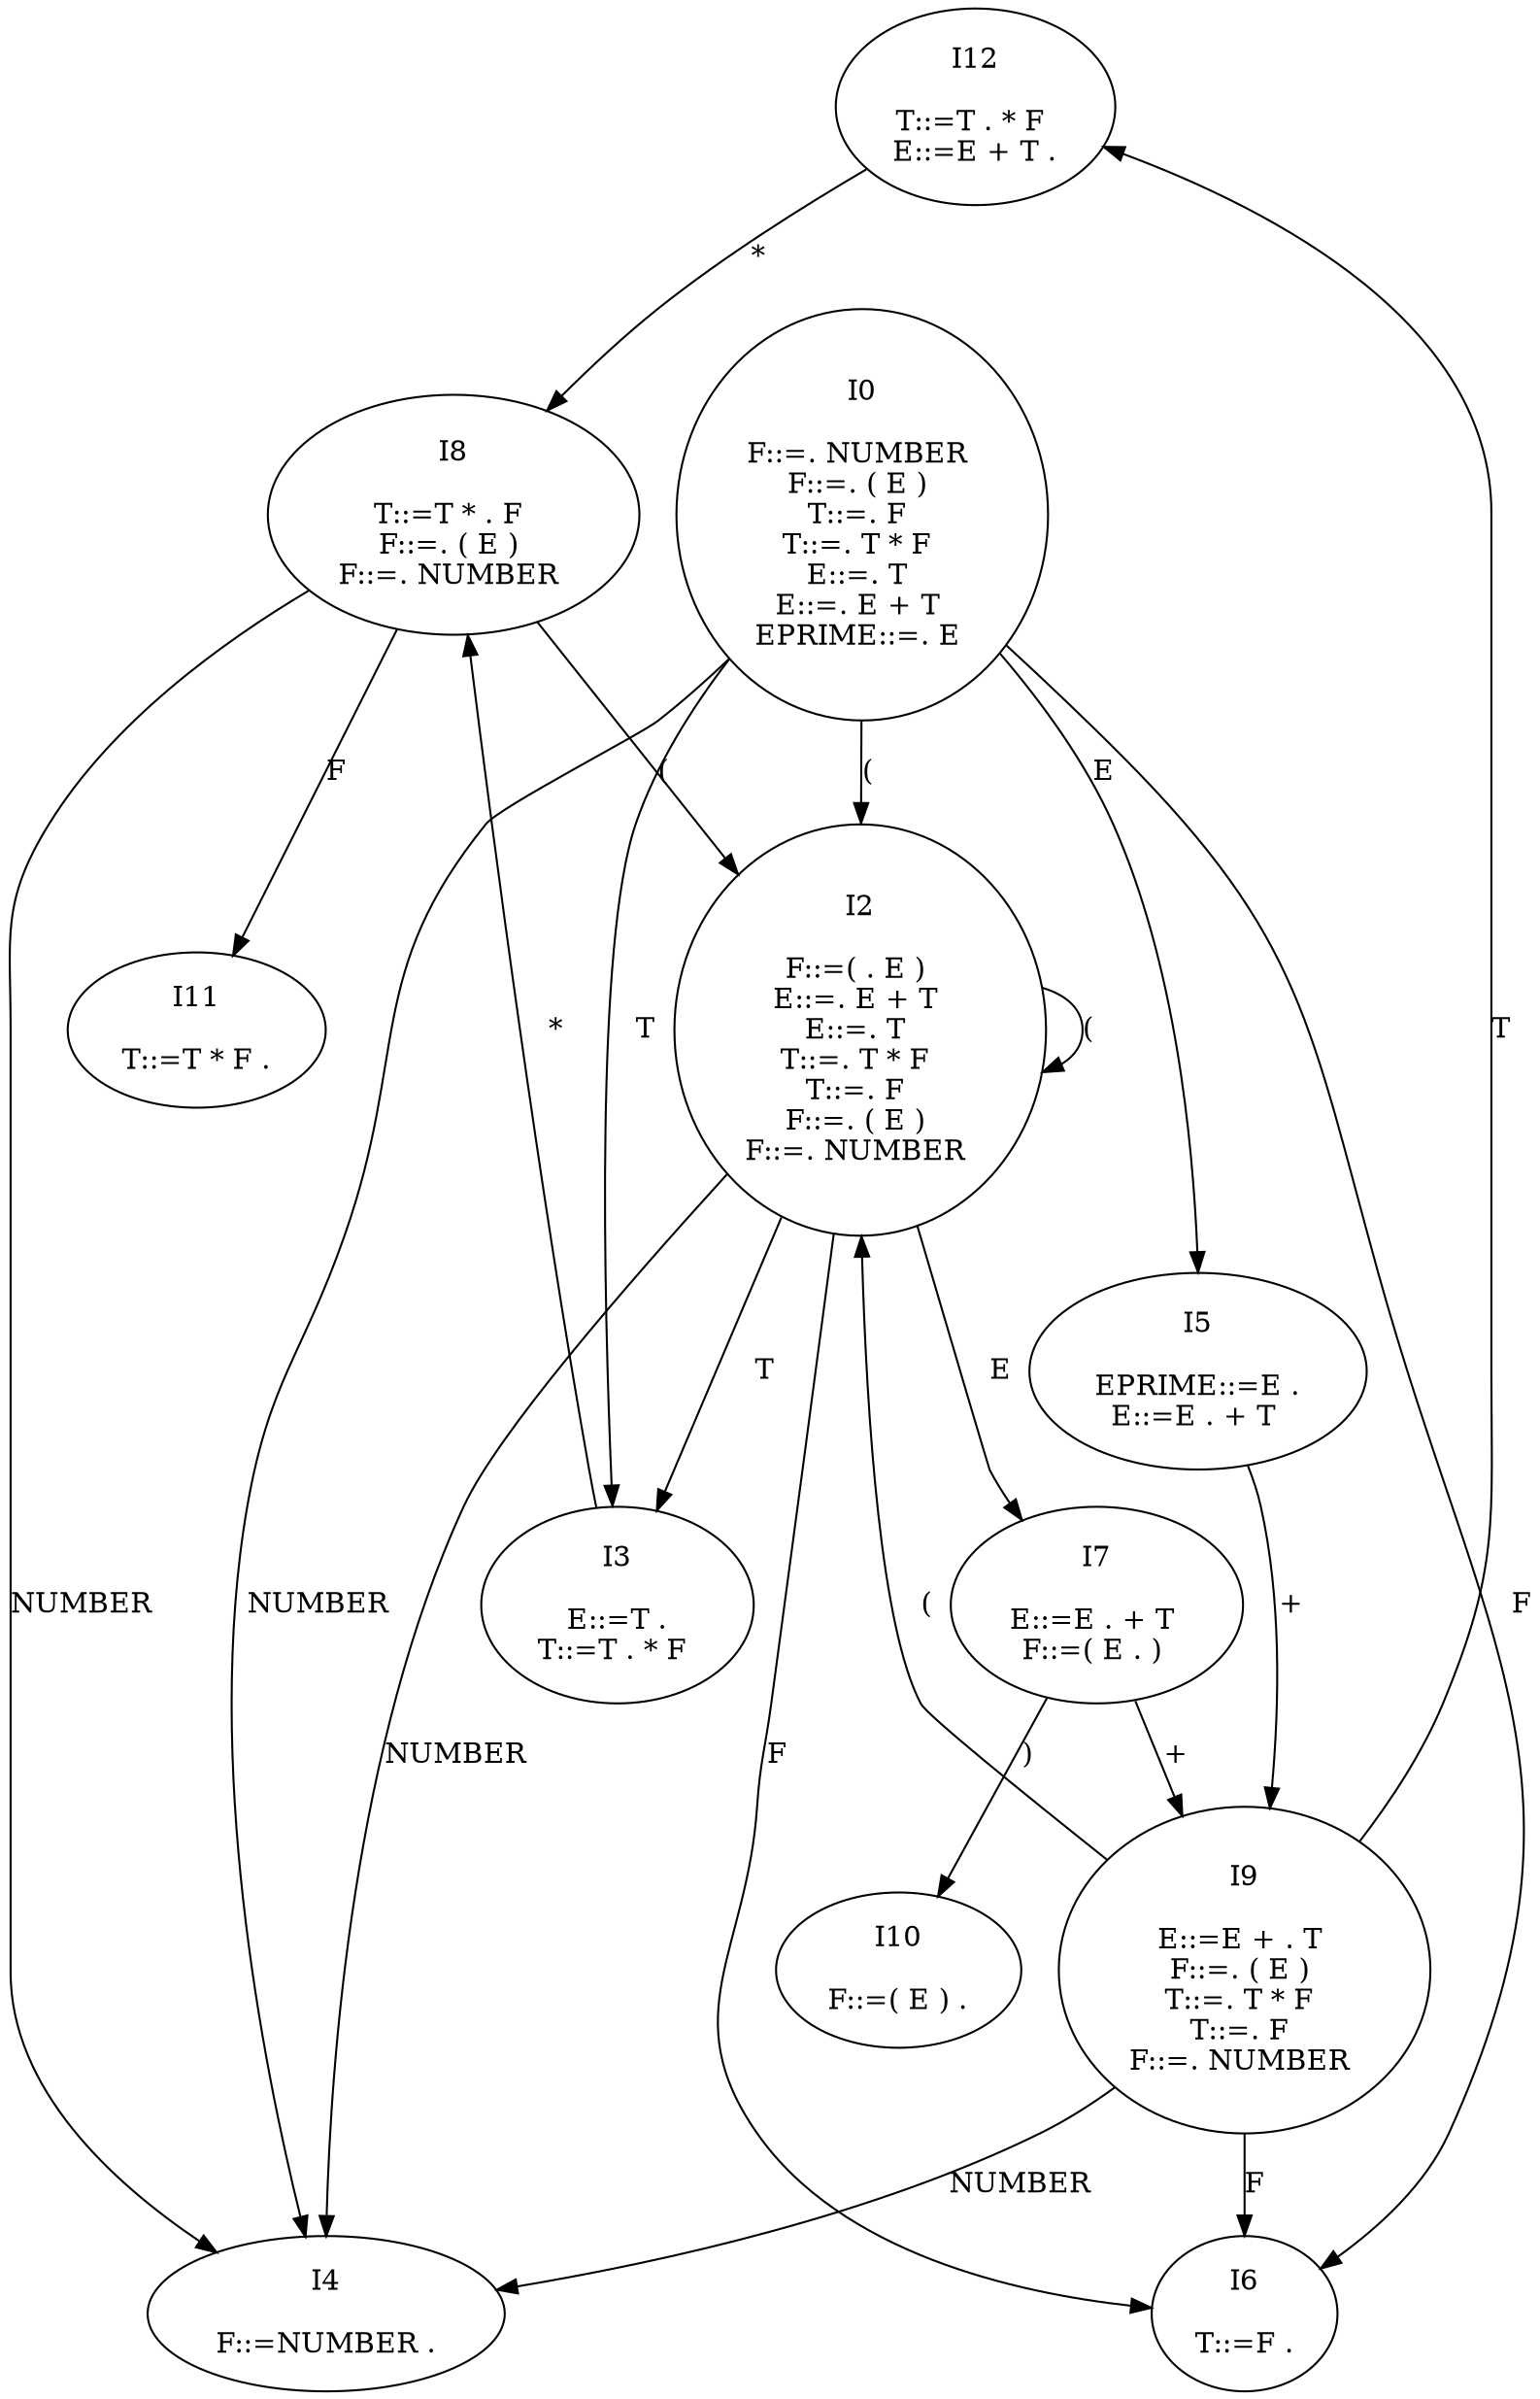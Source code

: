 digraph G {

	I12  [label="I12\n\nT::=T . * F \nE::=E + T .\n"];

	I11  [label="I11\n\nT::=T * F .\n"];

	I10  [label="I10\n\nF::=( E ) .\n"];

	I6  [label="I6\n\nT::=F .\n"];

	I7  [label="I7\n\nE::=E . + T \nF::=( E . ) \n"];

	I5  [label="I5\n\nEPRIME::=E .\nE::=E . + T \n"];

	I4  [label="I4\n\nF::=NUMBER .\n"];

	I8  [label="I8\n\nT::=T * . F \nF::=. ( E ) \nF::=. NUMBER \n"];

	I3  [label="I3\n\nE::=T .\nT::=T . * F \n"];

	I9  [label="I9\n\nE::=E + . T \nF::=. ( E ) \nT::=. T * F \nT::=. F \nF::=. NUMBER \n"];

	I2  [label="I2\n\nF::=( . E ) \nE::=. E + T \nE::=. T \nT::=. T * F \nT::=. F \nF::=. ( E ) \nF::=. NUMBER \n"];

	I0  [label="I0\n\nF::=. NUMBER \nF::=. ( E ) \nT::=. F \nT::=. T * F \nE::=. T \nE::=. E + T \nEPRIME::=. E \n"];

	I0 -> I5
 [label="E"];

	I0 -> I3
 [label="T"];

	I0 -> I6
 [label="F"];

	I2 -> I6
 [label="F"];

	I2 -> I3
 [label="T"];

	I2 -> I7
 [label="E"];

	I8 -> I11
 [label="F"];

	I9 -> I6
 [label="F"];

	I9 -> I12
 [label="T"];

	I2 -> I4
 [label="NUMBER"];

	I2 -> I2
 [label="("];

	I3 -> I8
 [label="*"];

	I5 -> I9
 [label="+"];

	I7 -> I10
 [label=")"];

	I7 -> I9
 [label="+"];

	I8 -> I4
 [label="NUMBER"];

	I8 -> I2
 [label="("];

	I9 -> I4
 [label="NUMBER"];

	I9 -> I2
 [label="("];

	I12 -> I8
 [label="*"];

	I0 -> I4
 [label="NUMBER"];

	I0 -> I2
 [label="("];

}
